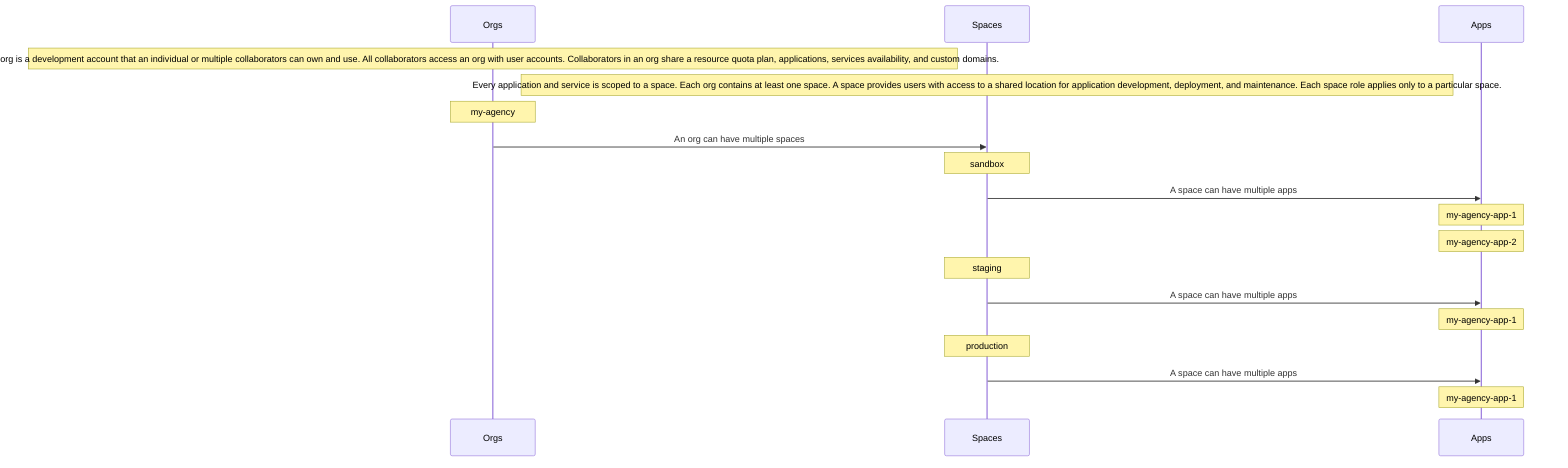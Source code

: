 %% Sequence Diagram for CF RBAC

sequenceDiagram
  participant Orgs
  participant Spaces
  participant Apps


  Note over Orgs: An org is a development account that an individual or multiple collaborators can own and use. All collaborators access an org with user accounts. Collaborators in an org share a resource quota plan, applications, services availability, and custom domains.

  Note over Spaces: Every application and service is scoped to a space. Each org contains at least one space. A space provides users with access to a shared location for application development, deployment, and maintenance. Each space role applies only to a particular space.


  Note over Orgs: my-agency
  Orgs ->> Spaces: An org can have multiple spaces

  Note over Spaces: sandbox
  Spaces ->> Apps: A space can have multiple apps
  Note over Apps: my-agency-app-1
  Note over Apps: my-agency-app-2

  Note over Spaces: staging
  Spaces ->> Apps: A space can have multiple apps
  Note over Apps: my-agency-app-1

  Note over Spaces: production
  Spaces ->> Apps: A space can have multiple apps
  Note over Apps: my-agency-app-1